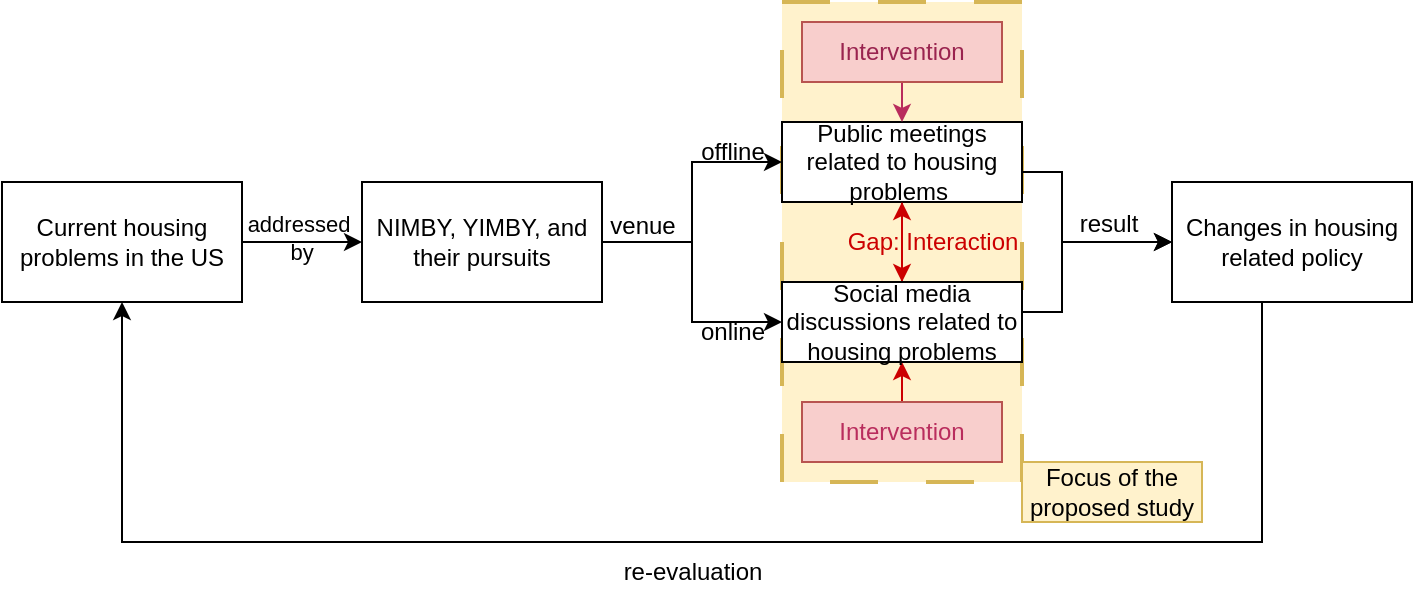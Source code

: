 <mxfile version="21.6.1" type="github">
  <diagram name="Page-1" id="QFeVosU6VZyB3Q-VxHwe">
    <mxGraphModel dx="857" dy="570" grid="1" gridSize="10" guides="1" tooltips="1" connect="1" arrows="1" fold="1" page="1" pageScale="1" pageWidth="850" pageHeight="1100" math="0" shadow="0">
      <root>
        <mxCell id="0" />
        <mxCell id="1" parent="0" />
        <mxCell id="cUflrHvp2M4KVQtTYE87-36" value="" style="rounded=0;whiteSpace=wrap;html=1;fillColor=#fff2cc;dashed=1;dashPattern=12 12;strokeColor=#d6b656;strokeWidth=2;perimeterSpacing=0;fillStyle=solid;" parent="1" vertex="1">
          <mxGeometry x="400" y="10" width="120" height="240" as="geometry" />
        </mxCell>
        <mxCell id="cUflrHvp2M4KVQtTYE87-2" style="edgeStyle=orthogonalEdgeStyle;rounded=0;orthogonalLoop=1;jettySize=auto;html=1;exitX=1;exitY=0.5;exitDx=0;exitDy=0;entryX=0;entryY=0.5;entryDx=0;entryDy=0;" parent="1" source="cUflrHvp2M4KVQtTYE87-1" target="cUflrHvp2M4KVQtTYE87-3" edge="1">
          <mxGeometry relative="1" as="geometry">
            <mxPoint x="180" y="160" as="targetPoint" />
          </mxGeometry>
        </mxCell>
        <mxCell id="cUflrHvp2M4KVQtTYE87-18" value="addressed&lt;br&gt;&amp;nbsp;by" style="edgeLabel;html=1;align=center;verticalAlign=middle;resizable=0;points=[];labelBackgroundColor=none;" parent="cUflrHvp2M4KVQtTYE87-2" vertex="1" connectable="0">
          <mxGeometry x="-0.337" y="1" relative="1" as="geometry">
            <mxPoint x="8" y="-1" as="offset" />
          </mxGeometry>
        </mxCell>
        <mxCell id="cUflrHvp2M4KVQtTYE87-1" value="Current housing problems in the US" style="rounded=0;whiteSpace=wrap;html=1;" parent="1" vertex="1">
          <mxGeometry x="10" y="100" width="120" height="60" as="geometry" />
        </mxCell>
        <mxCell id="cUflrHvp2M4KVQtTYE87-5" style="edgeStyle=orthogonalEdgeStyle;rounded=0;orthogonalLoop=1;jettySize=auto;html=1;exitX=1;exitY=0.5;exitDx=0;exitDy=0;" parent="1" source="cUflrHvp2M4KVQtTYE87-3" target="cUflrHvp2M4KVQtTYE87-4" edge="1">
          <mxGeometry relative="1" as="geometry" />
        </mxCell>
        <mxCell id="cUflrHvp2M4KVQtTYE87-8" style="edgeStyle=orthogonalEdgeStyle;rounded=0;orthogonalLoop=1;jettySize=auto;html=1;exitX=1;exitY=0.5;exitDx=0;exitDy=0;entryX=0;entryY=0.5;entryDx=0;entryDy=0;" parent="1" source="cUflrHvp2M4KVQtTYE87-3" target="cUflrHvp2M4KVQtTYE87-7" edge="1">
          <mxGeometry relative="1" as="geometry" />
        </mxCell>
        <mxCell id="cUflrHvp2M4KVQtTYE87-3" value="NIMBY, YIMBY, and their pursuits" style="rounded=0;whiteSpace=wrap;html=1;" parent="1" vertex="1">
          <mxGeometry x="190" y="100" width="120" height="60" as="geometry" />
        </mxCell>
        <mxCell id="cUflrHvp2M4KVQtTYE87-11" style="edgeStyle=orthogonalEdgeStyle;rounded=0;orthogonalLoop=1;jettySize=auto;html=1;exitX=1;exitY=0.5;exitDx=0;exitDy=0;entryX=0;entryY=0.5;entryDx=0;entryDy=0;" parent="1" source="cUflrHvp2M4KVQtTYE87-4" target="cUflrHvp2M4KVQtTYE87-10" edge="1">
          <mxGeometry relative="1" as="geometry">
            <Array as="points">
              <mxPoint x="540" y="95" />
              <mxPoint x="540" y="130" />
            </Array>
          </mxGeometry>
        </mxCell>
        <mxCell id="cUflrHvp2M4KVQtTYE87-16" style="edgeStyle=orthogonalEdgeStyle;rounded=0;orthogonalLoop=1;jettySize=auto;html=1;exitX=0.5;exitY=1;exitDx=0;exitDy=0;strokeColor=#CC0000;" parent="1" source="cUflrHvp2M4KVQtTYE87-4" target="cUflrHvp2M4KVQtTYE87-7" edge="1">
          <mxGeometry relative="1" as="geometry" />
        </mxCell>
        <mxCell id="cUflrHvp2M4KVQtTYE87-4" value="Public meetings related to housing problems&amp;nbsp;" style="rounded=0;whiteSpace=wrap;html=1;" parent="1" vertex="1">
          <mxGeometry x="400" y="70" width="120" height="40" as="geometry" />
        </mxCell>
        <mxCell id="cUflrHvp2M4KVQtTYE87-15" style="edgeStyle=orthogonalEdgeStyle;rounded=0;orthogonalLoop=1;jettySize=auto;html=1;exitX=0.5;exitY=0;exitDx=0;exitDy=0;entryX=0.5;entryY=1;entryDx=0;entryDy=0;strokeColor=#CC0000;" parent="1" source="cUflrHvp2M4KVQtTYE87-6" target="cUflrHvp2M4KVQtTYE87-7" edge="1">
          <mxGeometry relative="1" as="geometry" />
        </mxCell>
        <mxCell id="cUflrHvp2M4KVQtTYE87-6" value="&lt;font color=&quot;#b92d5d&quot;&gt;Intervention&lt;/font&gt;" style="rounded=0;whiteSpace=wrap;html=1;fillColor=#f8cecc;strokeColor=#b85450;" parent="1" vertex="1">
          <mxGeometry x="410" y="210" width="100" height="30" as="geometry" />
        </mxCell>
        <mxCell id="cUflrHvp2M4KVQtTYE87-17" style="edgeStyle=orthogonalEdgeStyle;rounded=0;orthogonalLoop=1;jettySize=auto;html=1;exitX=0.5;exitY=0;exitDx=0;exitDy=0;entryX=0.5;entryY=1;entryDx=0;entryDy=0;strokeColor=#CC0000;" parent="1" source="cUflrHvp2M4KVQtTYE87-7" target="cUflrHvp2M4KVQtTYE87-4" edge="1">
          <mxGeometry relative="1" as="geometry" />
        </mxCell>
        <mxCell id="cUflrHvp2M4KVQtTYE87-23" style="edgeStyle=orthogonalEdgeStyle;rounded=0;orthogonalLoop=1;jettySize=auto;html=1;exitX=1;exitY=0.5;exitDx=0;exitDy=0;entryX=0;entryY=0.5;entryDx=0;entryDy=0;" parent="1" source="cUflrHvp2M4KVQtTYE87-7" target="cUflrHvp2M4KVQtTYE87-10" edge="1">
          <mxGeometry relative="1" as="geometry">
            <Array as="points">
              <mxPoint x="540" y="165" />
              <mxPoint x="540" y="130" />
            </Array>
          </mxGeometry>
        </mxCell>
        <mxCell id="cUflrHvp2M4KVQtTYE87-7" value="Social media discussions related to housing problems" style="rounded=0;whiteSpace=wrap;html=1;" parent="1" vertex="1">
          <mxGeometry x="400" y="150" width="120" height="40" as="geometry" />
        </mxCell>
        <mxCell id="cUflrHvp2M4KVQtTYE87-14" style="edgeStyle=orthogonalEdgeStyle;rounded=0;orthogonalLoop=1;jettySize=auto;html=1;exitX=0.5;exitY=1;exitDx=0;exitDy=0;entryX=0.5;entryY=0;entryDx=0;entryDy=0;strokeColor=#b92d5d;" parent="1" source="cUflrHvp2M4KVQtTYE87-21" target="cUflrHvp2M4KVQtTYE87-4" edge="1">
          <mxGeometry relative="1" as="geometry">
            <mxPoint x="455" y="30" as="sourcePoint" />
          </mxGeometry>
        </mxCell>
        <mxCell id="cUflrHvp2M4KVQtTYE87-13" style="edgeStyle=orthogonalEdgeStyle;rounded=0;orthogonalLoop=1;jettySize=auto;html=1;exitX=0.5;exitY=1;exitDx=0;exitDy=0;entryX=0.5;entryY=1;entryDx=0;entryDy=0;" parent="1" source="cUflrHvp2M4KVQtTYE87-10" target="cUflrHvp2M4KVQtTYE87-1" edge="1">
          <mxGeometry relative="1" as="geometry">
            <Array as="points">
              <mxPoint x="640" y="160" />
              <mxPoint x="640" y="280" />
              <mxPoint x="70" y="280" />
            </Array>
          </mxGeometry>
        </mxCell>
        <mxCell id="cUflrHvp2M4KVQtTYE87-10" value="Changes in housing related policy" style="rounded=0;whiteSpace=wrap;html=1;" parent="1" vertex="1">
          <mxGeometry x="595" y="100" width="120" height="60" as="geometry" />
        </mxCell>
        <mxCell id="cUflrHvp2M4KVQtTYE87-19" value="venue" style="text;html=1;align=center;verticalAlign=middle;resizable=0;points=[];autosize=1;strokeColor=none;fillColor=none;" parent="1" vertex="1">
          <mxGeometry x="300" y="107" width="60" height="30" as="geometry" />
        </mxCell>
        <mxCell id="cUflrHvp2M4KVQtTYE87-20" value="Gap: Interaction" style="text;html=1;align=center;verticalAlign=middle;resizable=0;points=[];autosize=1;strokeColor=none;fillColor=none;fontColor=#CC0000;" parent="1" vertex="1">
          <mxGeometry x="420" y="115" width="110" height="30" as="geometry" />
        </mxCell>
        <mxCell id="cUflrHvp2M4KVQtTYE87-21" value="&lt;font color=&quot;#9a244f&quot;&gt;Intervention&lt;/font&gt;" style="rounded=0;whiteSpace=wrap;html=1;fillColor=#f8cecc;strokeColor=#b85450;" parent="1" vertex="1">
          <mxGeometry x="410" y="20" width="100" height="30" as="geometry" />
        </mxCell>
        <mxCell id="cUflrHvp2M4KVQtTYE87-22" value="result" style="text;html=1;align=center;verticalAlign=middle;resizable=0;points=[];autosize=1;strokeColor=none;fillColor=none;" parent="1" vertex="1">
          <mxGeometry x="538" y="106" width="50" height="30" as="geometry" />
        </mxCell>
        <mxCell id="cUflrHvp2M4KVQtTYE87-25" value="re-evaluation" style="text;html=1;align=center;verticalAlign=middle;resizable=0;points=[];autosize=1;strokeColor=none;fillColor=none;" parent="1" vertex="1">
          <mxGeometry x="310" y="280" width="90" height="30" as="geometry" />
        </mxCell>
        <mxCell id="cUflrHvp2M4KVQtTYE87-33" value="offline" style="text;html=1;align=center;verticalAlign=middle;resizable=0;points=[];autosize=1;strokeColor=none;fillColor=none;" parent="1" vertex="1">
          <mxGeometry x="345" y="70" width="60" height="30" as="geometry" />
        </mxCell>
        <mxCell id="cUflrHvp2M4KVQtTYE87-34" value="online" style="text;html=1;align=center;verticalAlign=middle;resizable=0;points=[];autosize=1;strokeColor=none;fillColor=none;" parent="1" vertex="1">
          <mxGeometry x="345" y="160" width="60" height="30" as="geometry" />
        </mxCell>
        <mxCell id="cUflrHvp2M4KVQtTYE87-37" value="Focus of the proposed study" style="rounded=0;whiteSpace=wrap;html=1;fillColor=#fff2cc;strokeColor=#d6b656;" parent="1" vertex="1">
          <mxGeometry x="520" y="240" width="90" height="30" as="geometry" />
        </mxCell>
      </root>
    </mxGraphModel>
  </diagram>
</mxfile>
